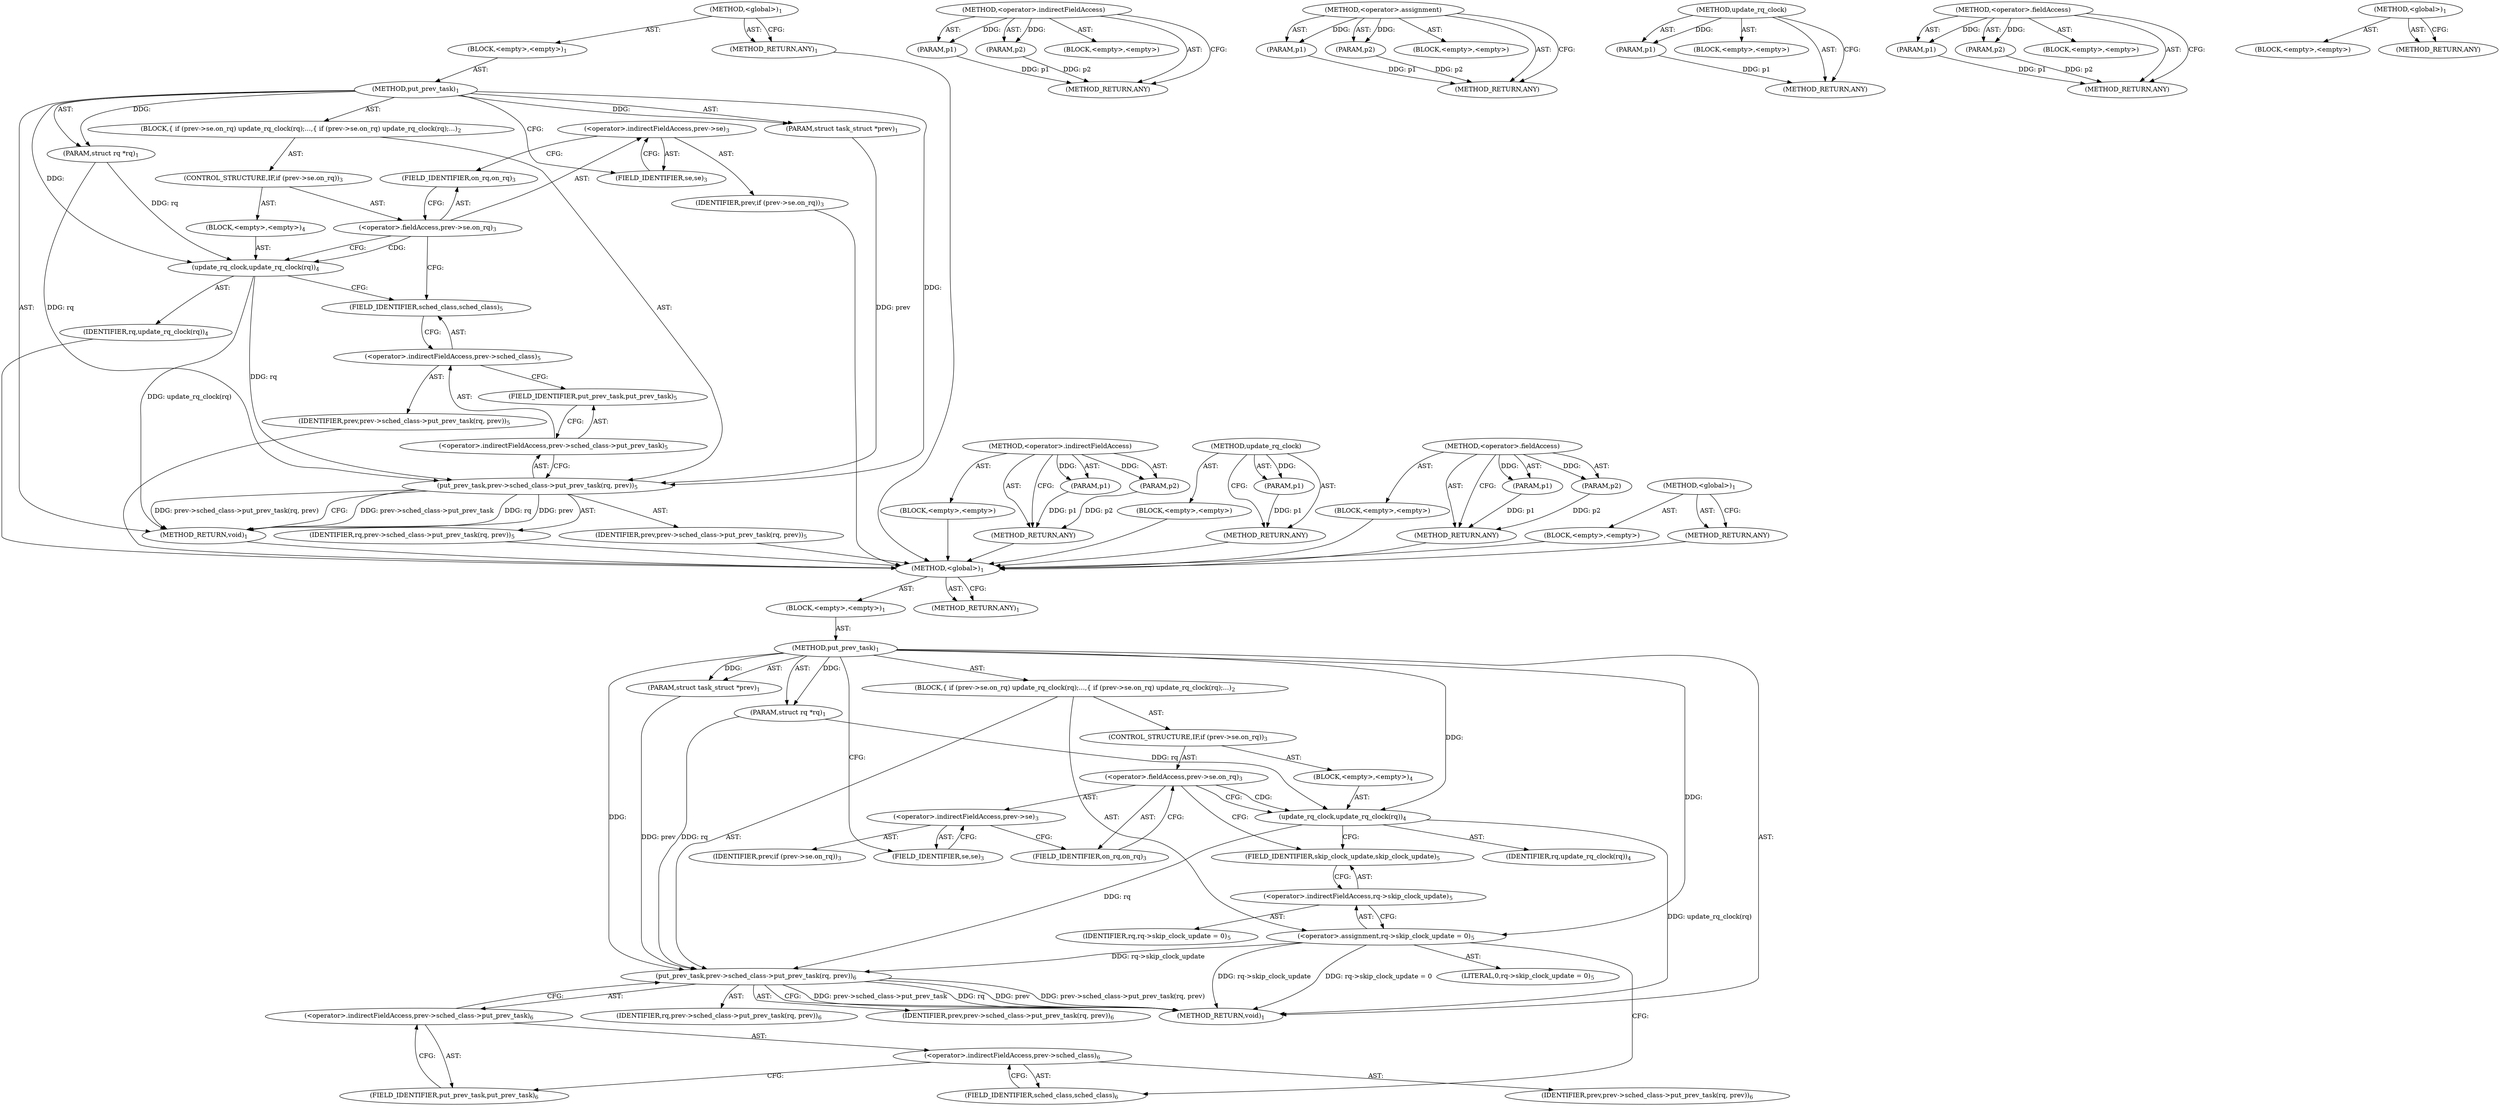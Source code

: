 digraph "&lt;global&gt;" {
vulnerable_6 [label=<(METHOD,&lt;global&gt;)<SUB>1</SUB>>];
vulnerable_7 [label=<(BLOCK,&lt;empty&gt;,&lt;empty&gt;)<SUB>1</SUB>>];
vulnerable_8 [label=<(METHOD,put_prev_task)<SUB>1</SUB>>];
vulnerable_9 [label=<(PARAM,struct rq *rq)<SUB>1</SUB>>];
vulnerable_10 [label=<(PARAM,struct task_struct *prev)<SUB>1</SUB>>];
vulnerable_11 [label=<(BLOCK,{
 	if (prev-&gt;se.on_rq)
 		update_rq_clock(rq);...,{
 	if (prev-&gt;se.on_rq)
 		update_rq_clock(rq);...)<SUB>2</SUB>>];
vulnerable_12 [label=<(CONTROL_STRUCTURE,IF,if (prev-&gt;se.on_rq))<SUB>3</SUB>>];
vulnerable_13 [label=<(&lt;operator&gt;.fieldAccess,prev-&gt;se.on_rq)<SUB>3</SUB>>];
vulnerable_14 [label=<(&lt;operator&gt;.indirectFieldAccess,prev-&gt;se)<SUB>3</SUB>>];
vulnerable_15 [label=<(IDENTIFIER,prev,if (prev-&gt;se.on_rq))<SUB>3</SUB>>];
vulnerable_16 [label=<(FIELD_IDENTIFIER,se,se)<SUB>3</SUB>>];
vulnerable_17 [label=<(FIELD_IDENTIFIER,on_rq,on_rq)<SUB>3</SUB>>];
vulnerable_18 [label=<(BLOCK,&lt;empty&gt;,&lt;empty&gt;)<SUB>4</SUB>>];
vulnerable_19 [label=<(update_rq_clock,update_rq_clock(rq))<SUB>4</SUB>>];
vulnerable_20 [label=<(IDENTIFIER,rq,update_rq_clock(rq))<SUB>4</SUB>>];
vulnerable_21 [label=<(&lt;operator&gt;.assignment,rq-&gt;skip_clock_update = 0)<SUB>5</SUB>>];
vulnerable_22 [label=<(&lt;operator&gt;.indirectFieldAccess,rq-&gt;skip_clock_update)<SUB>5</SUB>>];
vulnerable_23 [label=<(IDENTIFIER,rq,rq-&gt;skip_clock_update = 0)<SUB>5</SUB>>];
vulnerable_24 [label=<(FIELD_IDENTIFIER,skip_clock_update,skip_clock_update)<SUB>5</SUB>>];
vulnerable_25 [label=<(LITERAL,0,rq-&gt;skip_clock_update = 0)<SUB>5</SUB>>];
vulnerable_26 [label=<(put_prev_task,prev-&gt;sched_class-&gt;put_prev_task(rq, prev))<SUB>6</SUB>>];
vulnerable_27 [label=<(&lt;operator&gt;.indirectFieldAccess,prev-&gt;sched_class-&gt;put_prev_task)<SUB>6</SUB>>];
vulnerable_28 [label=<(&lt;operator&gt;.indirectFieldAccess,prev-&gt;sched_class)<SUB>6</SUB>>];
vulnerable_29 [label=<(IDENTIFIER,prev,prev-&gt;sched_class-&gt;put_prev_task(rq, prev))<SUB>6</SUB>>];
vulnerable_30 [label=<(FIELD_IDENTIFIER,sched_class,sched_class)<SUB>6</SUB>>];
vulnerable_31 [label=<(FIELD_IDENTIFIER,put_prev_task,put_prev_task)<SUB>6</SUB>>];
vulnerable_32 [label=<(IDENTIFIER,rq,prev-&gt;sched_class-&gt;put_prev_task(rq, prev))<SUB>6</SUB>>];
vulnerable_33 [label=<(IDENTIFIER,prev,prev-&gt;sched_class-&gt;put_prev_task(rq, prev))<SUB>6</SUB>>];
vulnerable_34 [label=<(METHOD_RETURN,void)<SUB>1</SUB>>];
vulnerable_36 [label=<(METHOD_RETURN,ANY)<SUB>1</SUB>>];
vulnerable_60 [label=<(METHOD,&lt;operator&gt;.indirectFieldAccess)>];
vulnerable_61 [label=<(PARAM,p1)>];
vulnerable_62 [label=<(PARAM,p2)>];
vulnerable_63 [label=<(BLOCK,&lt;empty&gt;,&lt;empty&gt;)>];
vulnerable_64 [label=<(METHOD_RETURN,ANY)>];
vulnerable_69 [label=<(METHOD,&lt;operator&gt;.assignment)>];
vulnerable_70 [label=<(PARAM,p1)>];
vulnerable_71 [label=<(PARAM,p2)>];
vulnerable_72 [label=<(BLOCK,&lt;empty&gt;,&lt;empty&gt;)>];
vulnerable_73 [label=<(METHOD_RETURN,ANY)>];
vulnerable_65 [label=<(METHOD,update_rq_clock)>];
vulnerable_66 [label=<(PARAM,p1)>];
vulnerable_67 [label=<(BLOCK,&lt;empty&gt;,&lt;empty&gt;)>];
vulnerable_68 [label=<(METHOD_RETURN,ANY)>];
vulnerable_55 [label=<(METHOD,&lt;operator&gt;.fieldAccess)>];
vulnerable_56 [label=<(PARAM,p1)>];
vulnerable_57 [label=<(PARAM,p2)>];
vulnerable_58 [label=<(BLOCK,&lt;empty&gt;,&lt;empty&gt;)>];
vulnerable_59 [label=<(METHOD_RETURN,ANY)>];
vulnerable_49 [label=<(METHOD,&lt;global&gt;)<SUB>1</SUB>>];
vulnerable_50 [label=<(BLOCK,&lt;empty&gt;,&lt;empty&gt;)>];
vulnerable_51 [label=<(METHOD_RETURN,ANY)>];
fixed_6 [label=<(METHOD,&lt;global&gt;)<SUB>1</SUB>>];
fixed_7 [label=<(BLOCK,&lt;empty&gt;,&lt;empty&gt;)<SUB>1</SUB>>];
fixed_8 [label=<(METHOD,put_prev_task)<SUB>1</SUB>>];
fixed_9 [label=<(PARAM,struct rq *rq)<SUB>1</SUB>>];
fixed_10 [label=<(PARAM,struct task_struct *prev)<SUB>1</SUB>>];
fixed_11 [label=<(BLOCK,{
 	if (prev-&gt;se.on_rq)
 		update_rq_clock(rq);...,{
 	if (prev-&gt;se.on_rq)
 		update_rq_clock(rq);...)<SUB>2</SUB>>];
fixed_12 [label=<(CONTROL_STRUCTURE,IF,if (prev-&gt;se.on_rq))<SUB>3</SUB>>];
fixed_13 [label=<(&lt;operator&gt;.fieldAccess,prev-&gt;se.on_rq)<SUB>3</SUB>>];
fixed_14 [label=<(&lt;operator&gt;.indirectFieldAccess,prev-&gt;se)<SUB>3</SUB>>];
fixed_15 [label=<(IDENTIFIER,prev,if (prev-&gt;se.on_rq))<SUB>3</SUB>>];
fixed_16 [label=<(FIELD_IDENTIFIER,se,se)<SUB>3</SUB>>];
fixed_17 [label=<(FIELD_IDENTIFIER,on_rq,on_rq)<SUB>3</SUB>>];
fixed_18 [label=<(BLOCK,&lt;empty&gt;,&lt;empty&gt;)<SUB>4</SUB>>];
fixed_19 [label=<(update_rq_clock,update_rq_clock(rq))<SUB>4</SUB>>];
fixed_20 [label=<(IDENTIFIER,rq,update_rq_clock(rq))<SUB>4</SUB>>];
fixed_21 [label=<(put_prev_task,prev-&gt;sched_class-&gt;put_prev_task(rq, prev))<SUB>5</SUB>>];
fixed_22 [label=<(&lt;operator&gt;.indirectFieldAccess,prev-&gt;sched_class-&gt;put_prev_task)<SUB>5</SUB>>];
fixed_23 [label=<(&lt;operator&gt;.indirectFieldAccess,prev-&gt;sched_class)<SUB>5</SUB>>];
fixed_24 [label=<(IDENTIFIER,prev,prev-&gt;sched_class-&gt;put_prev_task(rq, prev))<SUB>5</SUB>>];
fixed_25 [label=<(FIELD_IDENTIFIER,sched_class,sched_class)<SUB>5</SUB>>];
fixed_26 [label=<(FIELD_IDENTIFIER,put_prev_task,put_prev_task)<SUB>5</SUB>>];
fixed_27 [label=<(IDENTIFIER,rq,prev-&gt;sched_class-&gt;put_prev_task(rq, prev))<SUB>5</SUB>>];
fixed_28 [label=<(IDENTIFIER,prev,prev-&gt;sched_class-&gt;put_prev_task(rq, prev))<SUB>5</SUB>>];
fixed_29 [label=<(METHOD_RETURN,void)<SUB>1</SUB>>];
fixed_31 [label=<(METHOD_RETURN,ANY)<SUB>1</SUB>>];
fixed_53 [label=<(METHOD,&lt;operator&gt;.indirectFieldAccess)>];
fixed_54 [label=<(PARAM,p1)>];
fixed_55 [label=<(PARAM,p2)>];
fixed_56 [label=<(BLOCK,&lt;empty&gt;,&lt;empty&gt;)>];
fixed_57 [label=<(METHOD_RETURN,ANY)>];
fixed_58 [label=<(METHOD,update_rq_clock)>];
fixed_59 [label=<(PARAM,p1)>];
fixed_60 [label=<(BLOCK,&lt;empty&gt;,&lt;empty&gt;)>];
fixed_61 [label=<(METHOD_RETURN,ANY)>];
fixed_48 [label=<(METHOD,&lt;operator&gt;.fieldAccess)>];
fixed_49 [label=<(PARAM,p1)>];
fixed_50 [label=<(PARAM,p2)>];
fixed_51 [label=<(BLOCK,&lt;empty&gt;,&lt;empty&gt;)>];
fixed_52 [label=<(METHOD_RETURN,ANY)>];
fixed_42 [label=<(METHOD,&lt;global&gt;)<SUB>1</SUB>>];
fixed_43 [label=<(BLOCK,&lt;empty&gt;,&lt;empty&gt;)>];
fixed_44 [label=<(METHOD_RETURN,ANY)>];
vulnerable_6 -> vulnerable_7  [key=0, label="AST: "];
vulnerable_6 -> vulnerable_36  [key=0, label="AST: "];
vulnerable_6 -> vulnerable_36  [key=1, label="CFG: "];
vulnerable_7 -> vulnerable_8  [key=0, label="AST: "];
vulnerable_8 -> vulnerable_9  [key=0, label="AST: "];
vulnerable_8 -> vulnerable_9  [key=1, label="DDG: "];
vulnerable_8 -> vulnerable_10  [key=0, label="AST: "];
vulnerable_8 -> vulnerable_10  [key=1, label="DDG: "];
vulnerable_8 -> vulnerable_11  [key=0, label="AST: "];
vulnerable_8 -> vulnerable_34  [key=0, label="AST: "];
vulnerable_8 -> vulnerable_16  [key=0, label="CFG: "];
vulnerable_8 -> vulnerable_21  [key=0, label="DDG: "];
vulnerable_8 -> vulnerable_26  [key=0, label="DDG: "];
vulnerable_8 -> vulnerable_19  [key=0, label="DDG: "];
vulnerable_9 -> vulnerable_26  [key=0, label="DDG: rq"];
vulnerable_9 -> vulnerable_19  [key=0, label="DDG: rq"];
vulnerable_10 -> vulnerable_26  [key=0, label="DDG: prev"];
vulnerable_11 -> vulnerable_12  [key=0, label="AST: "];
vulnerable_11 -> vulnerable_21  [key=0, label="AST: "];
vulnerable_11 -> vulnerable_26  [key=0, label="AST: "];
vulnerable_12 -> vulnerable_13  [key=0, label="AST: "];
vulnerable_12 -> vulnerable_18  [key=0, label="AST: "];
vulnerable_13 -> vulnerable_14  [key=0, label="AST: "];
vulnerable_13 -> vulnerable_17  [key=0, label="AST: "];
vulnerable_13 -> vulnerable_19  [key=0, label="CFG: "];
vulnerable_13 -> vulnerable_19  [key=1, label="CDG: "];
vulnerable_13 -> vulnerable_24  [key=0, label="CFG: "];
vulnerable_14 -> vulnerable_15  [key=0, label="AST: "];
vulnerable_14 -> vulnerable_16  [key=0, label="AST: "];
vulnerable_14 -> vulnerable_17  [key=0, label="CFG: "];
vulnerable_16 -> vulnerable_14  [key=0, label="CFG: "];
vulnerable_17 -> vulnerable_13  [key=0, label="CFG: "];
vulnerable_18 -> vulnerable_19  [key=0, label="AST: "];
vulnerable_19 -> vulnerable_20  [key=0, label="AST: "];
vulnerable_19 -> vulnerable_24  [key=0, label="CFG: "];
vulnerable_19 -> vulnerable_34  [key=0, label="DDG: update_rq_clock(rq)"];
vulnerable_19 -> vulnerable_26  [key=0, label="DDG: rq"];
vulnerable_21 -> vulnerable_22  [key=0, label="AST: "];
vulnerable_21 -> vulnerable_25  [key=0, label="AST: "];
vulnerable_21 -> vulnerable_30  [key=0, label="CFG: "];
vulnerable_21 -> vulnerable_34  [key=0, label="DDG: rq-&gt;skip_clock_update"];
vulnerable_21 -> vulnerable_34  [key=1, label="DDG: rq-&gt;skip_clock_update = 0"];
vulnerable_21 -> vulnerable_26  [key=0, label="DDG: rq-&gt;skip_clock_update"];
vulnerable_22 -> vulnerable_23  [key=0, label="AST: "];
vulnerable_22 -> vulnerable_24  [key=0, label="AST: "];
vulnerable_22 -> vulnerable_21  [key=0, label="CFG: "];
vulnerable_24 -> vulnerable_22  [key=0, label="CFG: "];
vulnerable_26 -> vulnerable_27  [key=0, label="AST: "];
vulnerable_26 -> vulnerable_32  [key=0, label="AST: "];
vulnerable_26 -> vulnerable_33  [key=0, label="AST: "];
vulnerable_26 -> vulnerable_34  [key=0, label="CFG: "];
vulnerable_26 -> vulnerable_34  [key=1, label="DDG: prev-&gt;sched_class-&gt;put_prev_task"];
vulnerable_26 -> vulnerable_34  [key=2, label="DDG: rq"];
vulnerable_26 -> vulnerable_34  [key=3, label="DDG: prev"];
vulnerable_26 -> vulnerable_34  [key=4, label="DDG: prev-&gt;sched_class-&gt;put_prev_task(rq, prev)"];
vulnerable_27 -> vulnerable_28  [key=0, label="AST: "];
vulnerable_27 -> vulnerable_31  [key=0, label="AST: "];
vulnerable_27 -> vulnerable_26  [key=0, label="CFG: "];
vulnerable_28 -> vulnerable_29  [key=0, label="AST: "];
vulnerable_28 -> vulnerable_30  [key=0, label="AST: "];
vulnerable_28 -> vulnerable_31  [key=0, label="CFG: "];
vulnerable_30 -> vulnerable_28  [key=0, label="CFG: "];
vulnerable_31 -> vulnerable_27  [key=0, label="CFG: "];
vulnerable_60 -> vulnerable_61  [key=0, label="AST: "];
vulnerable_60 -> vulnerable_61  [key=1, label="DDG: "];
vulnerable_60 -> vulnerable_63  [key=0, label="AST: "];
vulnerable_60 -> vulnerable_62  [key=0, label="AST: "];
vulnerable_60 -> vulnerable_62  [key=1, label="DDG: "];
vulnerable_60 -> vulnerable_64  [key=0, label="AST: "];
vulnerable_60 -> vulnerable_64  [key=1, label="CFG: "];
vulnerable_61 -> vulnerable_64  [key=0, label="DDG: p1"];
vulnerable_62 -> vulnerable_64  [key=0, label="DDG: p2"];
vulnerable_69 -> vulnerable_70  [key=0, label="AST: "];
vulnerable_69 -> vulnerable_70  [key=1, label="DDG: "];
vulnerable_69 -> vulnerable_72  [key=0, label="AST: "];
vulnerable_69 -> vulnerable_71  [key=0, label="AST: "];
vulnerable_69 -> vulnerable_71  [key=1, label="DDG: "];
vulnerable_69 -> vulnerable_73  [key=0, label="AST: "];
vulnerable_69 -> vulnerable_73  [key=1, label="CFG: "];
vulnerable_70 -> vulnerable_73  [key=0, label="DDG: p1"];
vulnerable_71 -> vulnerable_73  [key=0, label="DDG: p2"];
vulnerable_65 -> vulnerable_66  [key=0, label="AST: "];
vulnerable_65 -> vulnerable_66  [key=1, label="DDG: "];
vulnerable_65 -> vulnerable_67  [key=0, label="AST: "];
vulnerable_65 -> vulnerable_68  [key=0, label="AST: "];
vulnerable_65 -> vulnerable_68  [key=1, label="CFG: "];
vulnerable_66 -> vulnerable_68  [key=0, label="DDG: p1"];
vulnerable_55 -> vulnerable_56  [key=0, label="AST: "];
vulnerable_55 -> vulnerable_56  [key=1, label="DDG: "];
vulnerable_55 -> vulnerable_58  [key=0, label="AST: "];
vulnerable_55 -> vulnerable_57  [key=0, label="AST: "];
vulnerable_55 -> vulnerable_57  [key=1, label="DDG: "];
vulnerable_55 -> vulnerable_59  [key=0, label="AST: "];
vulnerable_55 -> vulnerable_59  [key=1, label="CFG: "];
vulnerable_56 -> vulnerable_59  [key=0, label="DDG: p1"];
vulnerable_57 -> vulnerable_59  [key=0, label="DDG: p2"];
vulnerable_49 -> vulnerable_50  [key=0, label="AST: "];
vulnerable_49 -> vulnerable_51  [key=0, label="AST: "];
vulnerable_49 -> vulnerable_51  [key=1, label="CFG: "];
fixed_6 -> fixed_7  [key=0, label="AST: "];
fixed_6 -> fixed_31  [key=0, label="AST: "];
fixed_6 -> fixed_31  [key=1, label="CFG: "];
fixed_7 -> fixed_8  [key=0, label="AST: "];
fixed_8 -> fixed_9  [key=0, label="AST: "];
fixed_8 -> fixed_9  [key=1, label="DDG: "];
fixed_8 -> fixed_10  [key=0, label="AST: "];
fixed_8 -> fixed_10  [key=1, label="DDG: "];
fixed_8 -> fixed_11  [key=0, label="AST: "];
fixed_8 -> fixed_29  [key=0, label="AST: "];
fixed_8 -> fixed_16  [key=0, label="CFG: "];
fixed_8 -> fixed_21  [key=0, label="DDG: "];
fixed_8 -> fixed_19  [key=0, label="DDG: "];
fixed_9 -> fixed_21  [key=0, label="DDG: rq"];
fixed_9 -> fixed_19  [key=0, label="DDG: rq"];
fixed_10 -> fixed_21  [key=0, label="DDG: prev"];
fixed_11 -> fixed_12  [key=0, label="AST: "];
fixed_11 -> fixed_21  [key=0, label="AST: "];
fixed_12 -> fixed_13  [key=0, label="AST: "];
fixed_12 -> fixed_18  [key=0, label="AST: "];
fixed_13 -> fixed_14  [key=0, label="AST: "];
fixed_13 -> fixed_17  [key=0, label="AST: "];
fixed_13 -> fixed_19  [key=0, label="CFG: "];
fixed_13 -> fixed_19  [key=1, label="CDG: "];
fixed_13 -> fixed_25  [key=0, label="CFG: "];
fixed_14 -> fixed_15  [key=0, label="AST: "];
fixed_14 -> fixed_16  [key=0, label="AST: "];
fixed_14 -> fixed_17  [key=0, label="CFG: "];
fixed_15 -> vulnerable_6  [key=0];
fixed_16 -> fixed_14  [key=0, label="CFG: "];
fixed_17 -> fixed_13  [key=0, label="CFG: "];
fixed_18 -> fixed_19  [key=0, label="AST: "];
fixed_19 -> fixed_20  [key=0, label="AST: "];
fixed_19 -> fixed_25  [key=0, label="CFG: "];
fixed_19 -> fixed_29  [key=0, label="DDG: update_rq_clock(rq)"];
fixed_19 -> fixed_21  [key=0, label="DDG: rq"];
fixed_20 -> vulnerable_6  [key=0];
fixed_21 -> fixed_22  [key=0, label="AST: "];
fixed_21 -> fixed_27  [key=0, label="AST: "];
fixed_21 -> fixed_28  [key=0, label="AST: "];
fixed_21 -> fixed_29  [key=0, label="CFG: "];
fixed_21 -> fixed_29  [key=1, label="DDG: prev-&gt;sched_class-&gt;put_prev_task"];
fixed_21 -> fixed_29  [key=2, label="DDG: rq"];
fixed_21 -> fixed_29  [key=3, label="DDG: prev"];
fixed_21 -> fixed_29  [key=4, label="DDG: prev-&gt;sched_class-&gt;put_prev_task(rq, prev)"];
fixed_22 -> fixed_23  [key=0, label="AST: "];
fixed_22 -> fixed_26  [key=0, label="AST: "];
fixed_22 -> fixed_21  [key=0, label="CFG: "];
fixed_23 -> fixed_24  [key=0, label="AST: "];
fixed_23 -> fixed_25  [key=0, label="AST: "];
fixed_23 -> fixed_26  [key=0, label="CFG: "];
fixed_24 -> vulnerable_6  [key=0];
fixed_25 -> fixed_23  [key=0, label="CFG: "];
fixed_26 -> fixed_22  [key=0, label="CFG: "];
fixed_27 -> vulnerable_6  [key=0];
fixed_28 -> vulnerable_6  [key=0];
fixed_29 -> vulnerable_6  [key=0];
fixed_31 -> vulnerable_6  [key=0];
fixed_53 -> fixed_54  [key=0, label="AST: "];
fixed_53 -> fixed_54  [key=1, label="DDG: "];
fixed_53 -> fixed_56  [key=0, label="AST: "];
fixed_53 -> fixed_55  [key=0, label="AST: "];
fixed_53 -> fixed_55  [key=1, label="DDG: "];
fixed_53 -> fixed_57  [key=0, label="AST: "];
fixed_53 -> fixed_57  [key=1, label="CFG: "];
fixed_54 -> fixed_57  [key=0, label="DDG: p1"];
fixed_55 -> fixed_57  [key=0, label="DDG: p2"];
fixed_56 -> vulnerable_6  [key=0];
fixed_57 -> vulnerable_6  [key=0];
fixed_58 -> fixed_59  [key=0, label="AST: "];
fixed_58 -> fixed_59  [key=1, label="DDG: "];
fixed_58 -> fixed_60  [key=0, label="AST: "];
fixed_58 -> fixed_61  [key=0, label="AST: "];
fixed_58 -> fixed_61  [key=1, label="CFG: "];
fixed_59 -> fixed_61  [key=0, label="DDG: p1"];
fixed_60 -> vulnerable_6  [key=0];
fixed_61 -> vulnerable_6  [key=0];
fixed_48 -> fixed_49  [key=0, label="AST: "];
fixed_48 -> fixed_49  [key=1, label="DDG: "];
fixed_48 -> fixed_51  [key=0, label="AST: "];
fixed_48 -> fixed_50  [key=0, label="AST: "];
fixed_48 -> fixed_50  [key=1, label="DDG: "];
fixed_48 -> fixed_52  [key=0, label="AST: "];
fixed_48 -> fixed_52  [key=1, label="CFG: "];
fixed_49 -> fixed_52  [key=0, label="DDG: p1"];
fixed_50 -> fixed_52  [key=0, label="DDG: p2"];
fixed_51 -> vulnerable_6  [key=0];
fixed_52 -> vulnerable_6  [key=0];
fixed_42 -> fixed_43  [key=0, label="AST: "];
fixed_42 -> fixed_44  [key=0, label="AST: "];
fixed_42 -> fixed_44  [key=1, label="CFG: "];
fixed_43 -> vulnerable_6  [key=0];
fixed_44 -> vulnerable_6  [key=0];
}

